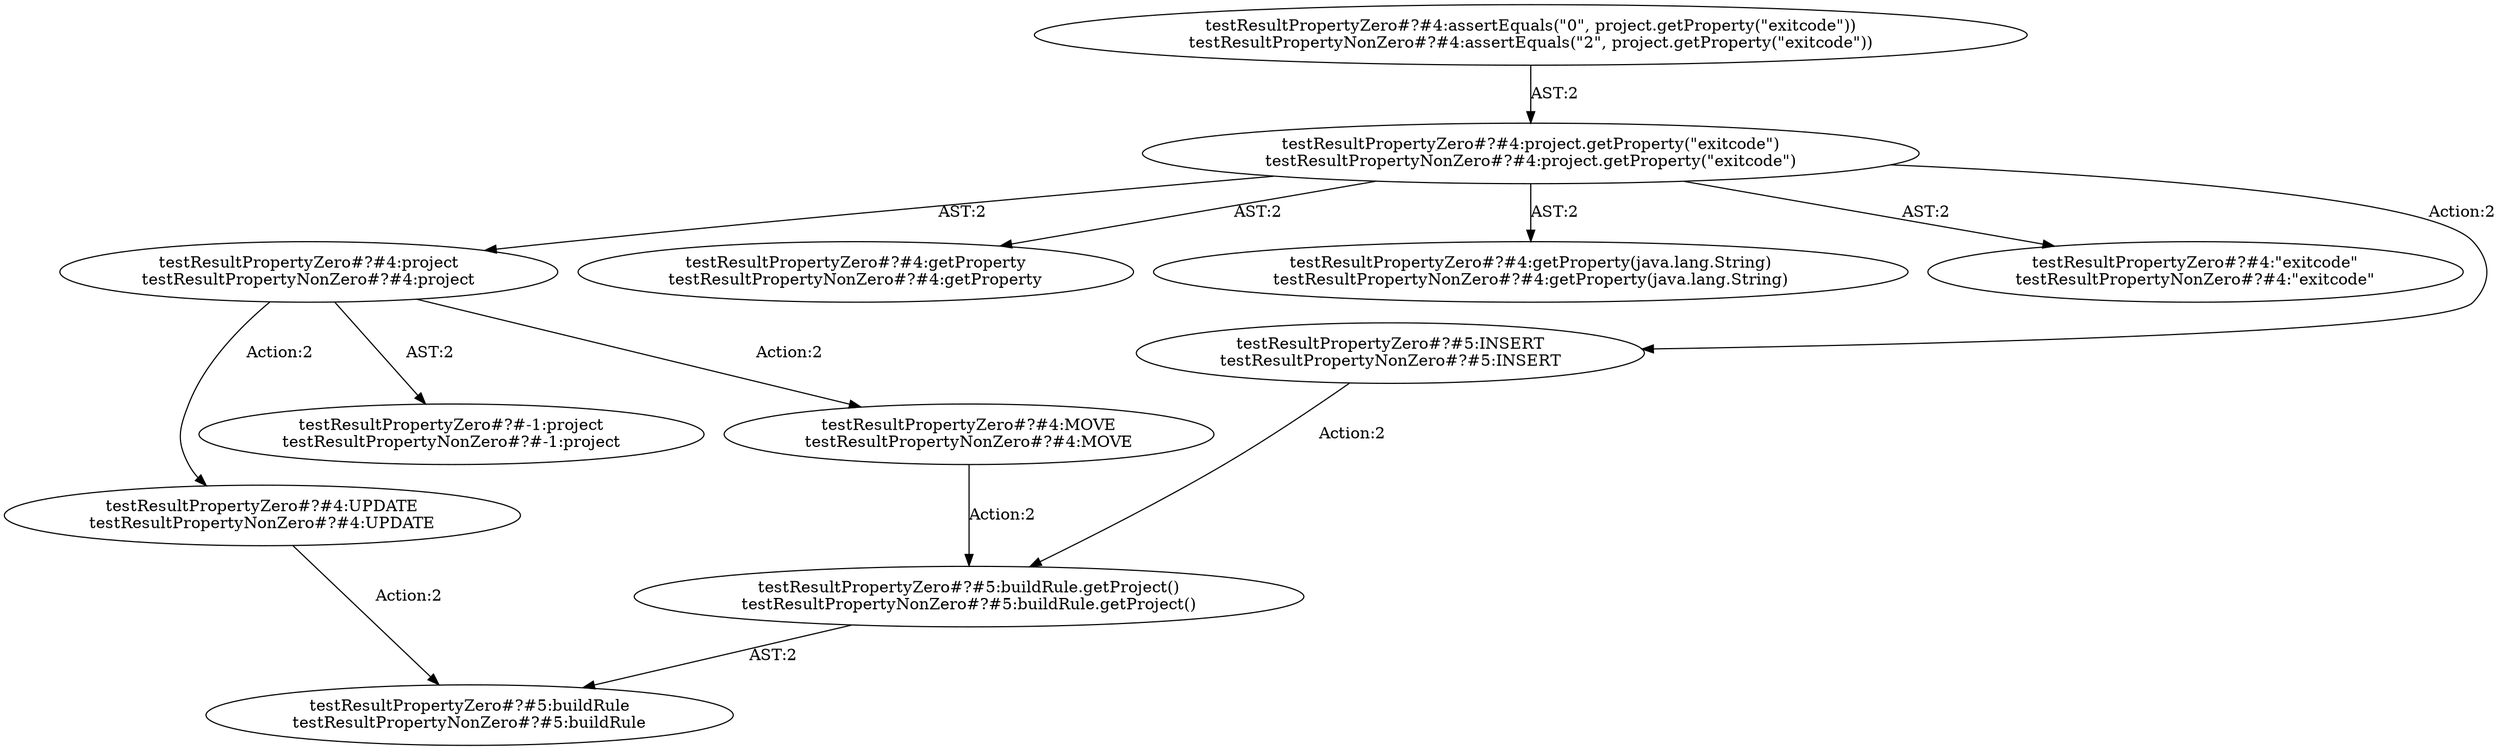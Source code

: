 digraph "Pattern" {
0 [label="testResultPropertyZero#?#4:UPDATE
testResultPropertyNonZero#?#4:UPDATE" shape=ellipse]
1 [label="testResultPropertyZero#?#4:project
testResultPropertyNonZero#?#4:project" shape=ellipse]
2 [label="testResultPropertyZero#?#4:project.getProperty(\"exitcode\")
testResultPropertyNonZero#?#4:project.getProperty(\"exitcode\")" shape=ellipse]
3 [label="testResultPropertyZero#?#4:assertEquals(\"0\", project.getProperty(\"exitcode\"))
testResultPropertyNonZero#?#4:assertEquals(\"2\", project.getProperty(\"exitcode\"))" shape=ellipse]
4 [label="testResultPropertyZero#?#4:getProperty
testResultPropertyNonZero#?#4:getProperty" shape=ellipse]
5 [label="testResultPropertyZero#?#4:getProperty(java.lang.String)
testResultPropertyNonZero#?#4:getProperty(java.lang.String)" shape=ellipse]
6 [label="testResultPropertyZero#?#4:\"exitcode\"
testResultPropertyNonZero#?#4:\"exitcode\"" shape=ellipse]
7 [label="testResultPropertyZero#?#5:INSERT
testResultPropertyNonZero#?#5:INSERT" shape=ellipse]
8 [label="testResultPropertyZero#?#-1:project
testResultPropertyNonZero#?#-1:project" shape=ellipse]
9 [label="testResultPropertyZero#?#4:MOVE
testResultPropertyNonZero#?#4:MOVE" shape=ellipse]
10 [label="testResultPropertyZero#?#5:buildRule.getProject()
testResultPropertyNonZero#?#5:buildRule.getProject()" shape=ellipse]
11 [label="testResultPropertyZero#?#5:buildRule
testResultPropertyNonZero#?#5:buildRule" shape=ellipse]
0 -> 11 [label="Action:2"];
1 -> 0 [label="Action:2"];
1 -> 8 [label="AST:2"];
1 -> 9 [label="Action:2"];
2 -> 1 [label="AST:2"];
2 -> 4 [label="AST:2"];
2 -> 5 [label="AST:2"];
2 -> 6 [label="AST:2"];
2 -> 7 [label="Action:2"];
3 -> 2 [label="AST:2"];
7 -> 10 [label="Action:2"];
9 -> 10 [label="Action:2"];
10 -> 11 [label="AST:2"];
}